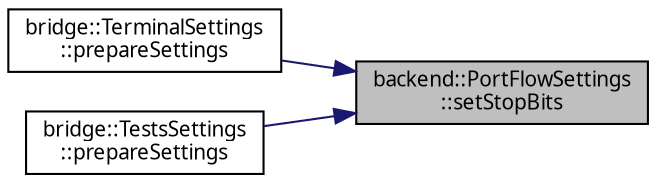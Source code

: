 digraph "backend::PortFlowSettings::setStopBits"
{
 // LATEX_PDF_SIZE
  edge [fontname="JetBrains Mono",fontsize="10",labelfontname="JetBrains Mono",labelfontsize="10"];
  node [fontname="JetBrains Mono",fontsize="10",shape=record];
  rankdir="RL";
  Node1 [label="backend::PortFlowSettings\l::setStopBits",height=0.2,width=0.4,color="black", fillcolor="grey75", style="filled", fontcolor="black",tooltip=" "];
  Node1 -> Node2 [dir="back",color="midnightblue",fontsize="10",style="solid",fontname="JetBrains Mono"];
  Node2 [label="bridge::TerminalSettings\l::prepareSettings",height=0.2,width=0.4,color="black", fillcolor="white", style="filled",URL="$classbridge_1_1_terminal_settings.html#a36901a5b8e7c7401d16847062020cbeb",tooltip=" "];
  Node1 -> Node3 [dir="back",color="midnightblue",fontsize="10",style="solid",fontname="JetBrains Mono"];
  Node3 [label="bridge::TestsSettings\l::prepareSettings",height=0.2,width=0.4,color="black", fillcolor="white", style="filled",URL="$classbridge_1_1_tests_settings.html#a5c219fa7a990bb9ba5117cde932c9604",tooltip=" "];
}
